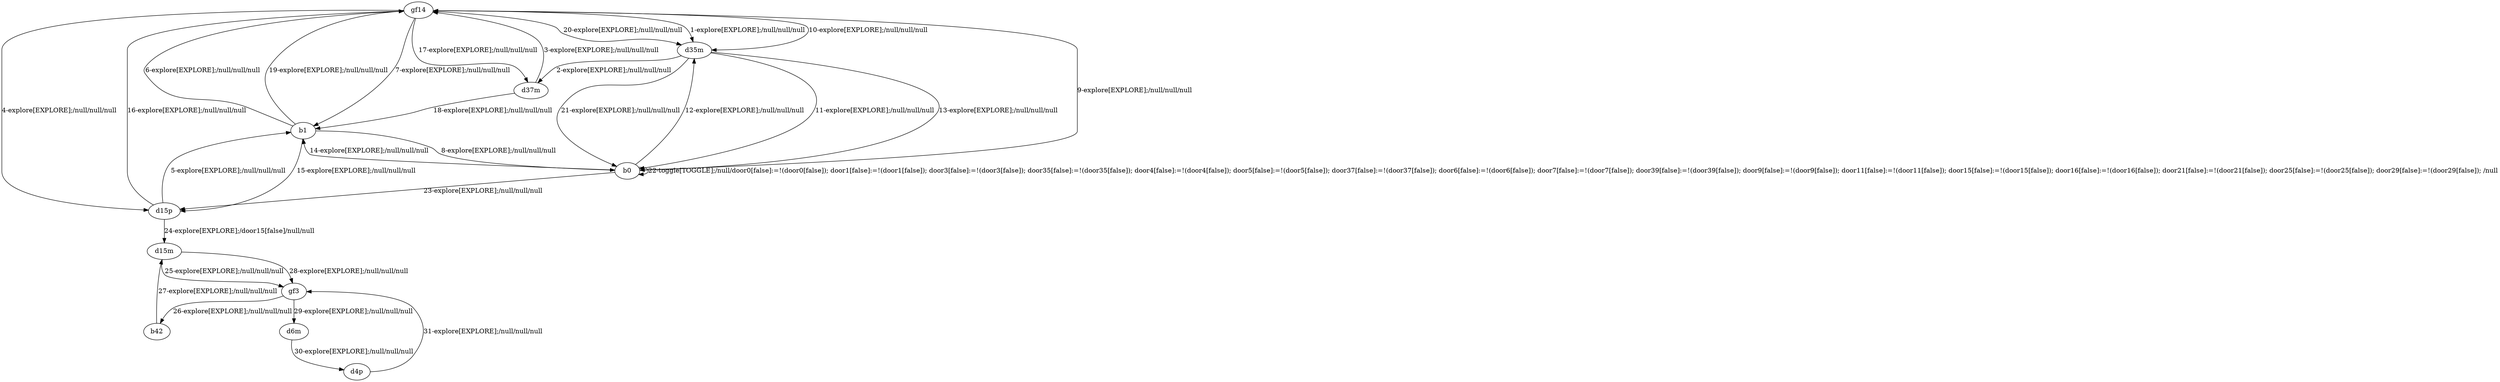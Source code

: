 # Total number of goals covered by this test: 1
# b42 --> d15m

digraph g {
"gf14" -> "d35m" [label = "1-explore[EXPLORE];/null/null/null"];
"d35m" -> "d37m" [label = "2-explore[EXPLORE];/null/null/null"];
"d37m" -> "gf14" [label = "3-explore[EXPLORE];/null/null/null"];
"gf14" -> "d15p" [label = "4-explore[EXPLORE];/null/null/null"];
"d15p" -> "b1" [label = "5-explore[EXPLORE];/null/null/null"];
"b1" -> "gf14" [label = "6-explore[EXPLORE];/null/null/null"];
"gf14" -> "b1" [label = "7-explore[EXPLORE];/null/null/null"];
"b1" -> "b0" [label = "8-explore[EXPLORE];/null/null/null"];
"b0" -> "gf14" [label = "9-explore[EXPLORE];/null/null/null"];
"gf14" -> "d35m" [label = "10-explore[EXPLORE];/null/null/null"];
"d35m" -> "b0" [label = "11-explore[EXPLORE];/null/null/null"];
"b0" -> "d35m" [label = "12-explore[EXPLORE];/null/null/null"];
"d35m" -> "b0" [label = "13-explore[EXPLORE];/null/null/null"];
"b0" -> "b1" [label = "14-explore[EXPLORE];/null/null/null"];
"b1" -> "d15p" [label = "15-explore[EXPLORE];/null/null/null"];
"d15p" -> "gf14" [label = "16-explore[EXPLORE];/null/null/null"];
"gf14" -> "d37m" [label = "17-explore[EXPLORE];/null/null/null"];
"d37m" -> "b1" [label = "18-explore[EXPLORE];/null/null/null"];
"b1" -> "gf14" [label = "19-explore[EXPLORE];/null/null/null"];
"gf14" -> "d35m" [label = "20-explore[EXPLORE];/null/null/null"];
"d35m" -> "b0" [label = "21-explore[EXPLORE];/null/null/null"];
"b0" -> "b0" [label = "22-toggle[TOGGLE];/null/door0[false]:=!(door0[false]); door1[false]:=!(door1[false]); door3[false]:=!(door3[false]); door35[false]:=!(door35[false]); door4[false]:=!(door4[false]); door5[false]:=!(door5[false]); door37[false]:=!(door37[false]); door6[false]:=!(door6[false]); door7[false]:=!(door7[false]); door39[false]:=!(door39[false]); door9[false]:=!(door9[false]); door11[false]:=!(door11[false]); door15[false]:=!(door15[false]); door16[false]:=!(door16[false]); door21[false]:=!(door21[false]); door25[false]:=!(door25[false]); door29[false]:=!(door29[false]); /null"];
"b0" -> "d15p" [label = "23-explore[EXPLORE];/null/null/null"];
"d15p" -> "d15m" [label = "24-explore[EXPLORE];/door15[false]/null/null"];
"d15m" -> "gf3" [label = "25-explore[EXPLORE];/null/null/null"];
"gf3" -> "b42" [label = "26-explore[EXPLORE];/null/null/null"];
"b42" -> "d15m" [label = "27-explore[EXPLORE];/null/null/null"];
"d15m" -> "gf3" [label = "28-explore[EXPLORE];/null/null/null"];
"gf3" -> "d6m" [label = "29-explore[EXPLORE];/null/null/null"];
"d6m" -> "d4p" [label = "30-explore[EXPLORE];/null/null/null"];
"d4p" -> "gf3" [label = "31-explore[EXPLORE];/null/null/null"];
}